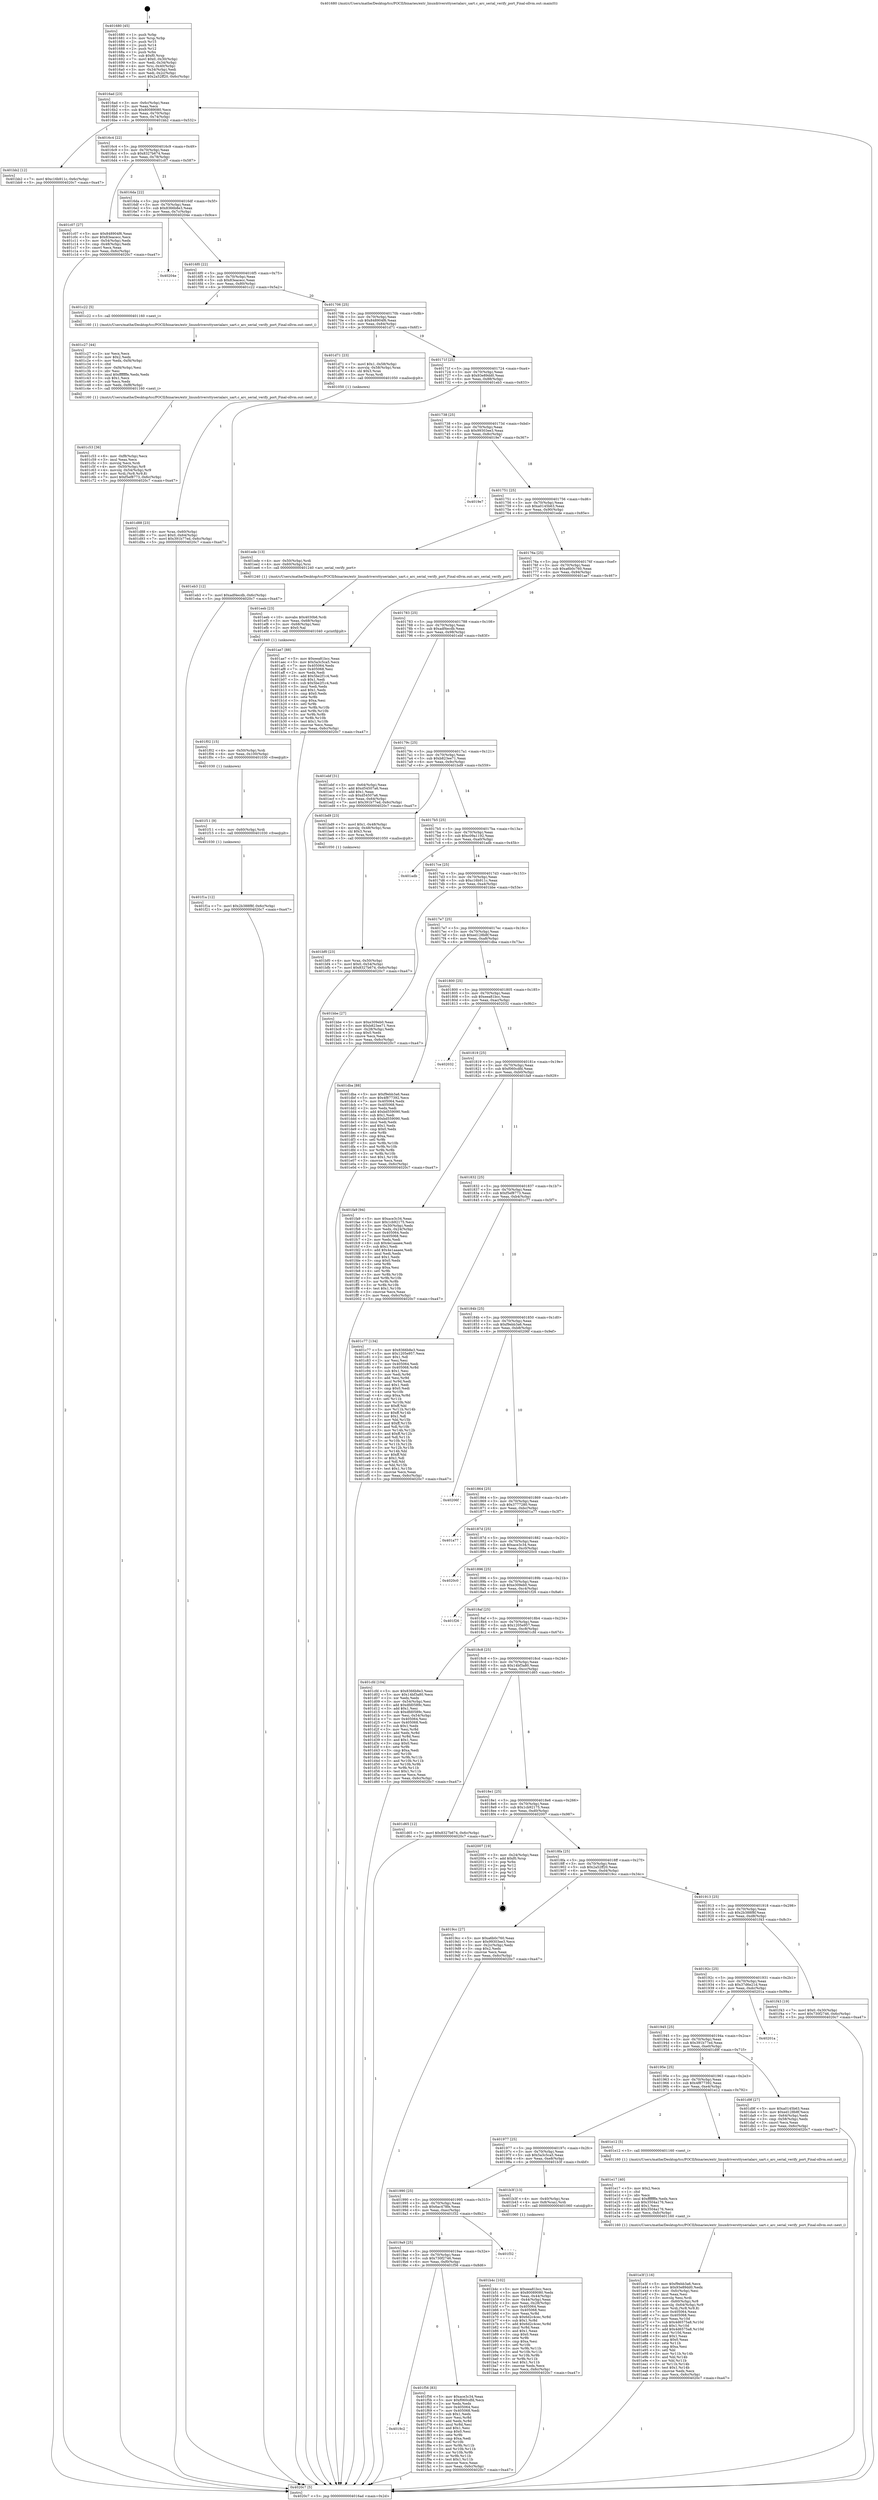 digraph "0x401680" {
  label = "0x401680 (/mnt/c/Users/mathe/Desktop/tcc/POCII/binaries/extr_linuxdriversttyserialarc_uart.c_arc_serial_verify_port_Final-ollvm.out::main(0))"
  labelloc = "t"
  node[shape=record]

  Entry [label="",width=0.3,height=0.3,shape=circle,fillcolor=black,style=filled]
  "0x4016ad" [label="{
     0x4016ad [23]\l
     | [instrs]\l
     &nbsp;&nbsp;0x4016ad \<+3\>: mov -0x6c(%rbp),%eax\l
     &nbsp;&nbsp;0x4016b0 \<+2\>: mov %eax,%ecx\l
     &nbsp;&nbsp;0x4016b2 \<+6\>: sub $0x80089080,%ecx\l
     &nbsp;&nbsp;0x4016b8 \<+3\>: mov %eax,-0x70(%rbp)\l
     &nbsp;&nbsp;0x4016bb \<+3\>: mov %ecx,-0x74(%rbp)\l
     &nbsp;&nbsp;0x4016be \<+6\>: je 0000000000401bb2 \<main+0x532\>\l
  }"]
  "0x401bb2" [label="{
     0x401bb2 [12]\l
     | [instrs]\l
     &nbsp;&nbsp;0x401bb2 \<+7\>: movl $0xc16b911c,-0x6c(%rbp)\l
     &nbsp;&nbsp;0x401bb9 \<+5\>: jmp 00000000004020c7 \<main+0xa47\>\l
  }"]
  "0x4016c4" [label="{
     0x4016c4 [22]\l
     | [instrs]\l
     &nbsp;&nbsp;0x4016c4 \<+5\>: jmp 00000000004016c9 \<main+0x49\>\l
     &nbsp;&nbsp;0x4016c9 \<+3\>: mov -0x70(%rbp),%eax\l
     &nbsp;&nbsp;0x4016cc \<+5\>: sub $0x8327b674,%eax\l
     &nbsp;&nbsp;0x4016d1 \<+3\>: mov %eax,-0x78(%rbp)\l
     &nbsp;&nbsp;0x4016d4 \<+6\>: je 0000000000401c07 \<main+0x587\>\l
  }"]
  Exit [label="",width=0.3,height=0.3,shape=circle,fillcolor=black,style=filled,peripheries=2]
  "0x401c07" [label="{
     0x401c07 [27]\l
     | [instrs]\l
     &nbsp;&nbsp;0x401c07 \<+5\>: mov $0x848904f6,%eax\l
     &nbsp;&nbsp;0x401c0c \<+5\>: mov $0x83eacecc,%ecx\l
     &nbsp;&nbsp;0x401c11 \<+3\>: mov -0x54(%rbp),%edx\l
     &nbsp;&nbsp;0x401c14 \<+3\>: cmp -0x48(%rbp),%edx\l
     &nbsp;&nbsp;0x401c17 \<+3\>: cmovl %ecx,%eax\l
     &nbsp;&nbsp;0x401c1a \<+3\>: mov %eax,-0x6c(%rbp)\l
     &nbsp;&nbsp;0x401c1d \<+5\>: jmp 00000000004020c7 \<main+0xa47\>\l
  }"]
  "0x4016da" [label="{
     0x4016da [22]\l
     | [instrs]\l
     &nbsp;&nbsp;0x4016da \<+5\>: jmp 00000000004016df \<main+0x5f\>\l
     &nbsp;&nbsp;0x4016df \<+3\>: mov -0x70(%rbp),%eax\l
     &nbsp;&nbsp;0x4016e2 \<+5\>: sub $0x8366b8e3,%eax\l
     &nbsp;&nbsp;0x4016e7 \<+3\>: mov %eax,-0x7c(%rbp)\l
     &nbsp;&nbsp;0x4016ea \<+6\>: je 000000000040204e \<main+0x9ce\>\l
  }"]
  "0x4019c2" [label="{
     0x4019c2\l
  }", style=dashed]
  "0x40204e" [label="{
     0x40204e\l
  }", style=dashed]
  "0x4016f0" [label="{
     0x4016f0 [22]\l
     | [instrs]\l
     &nbsp;&nbsp;0x4016f0 \<+5\>: jmp 00000000004016f5 \<main+0x75\>\l
     &nbsp;&nbsp;0x4016f5 \<+3\>: mov -0x70(%rbp),%eax\l
     &nbsp;&nbsp;0x4016f8 \<+5\>: sub $0x83eacecc,%eax\l
     &nbsp;&nbsp;0x4016fd \<+3\>: mov %eax,-0x80(%rbp)\l
     &nbsp;&nbsp;0x401700 \<+6\>: je 0000000000401c22 \<main+0x5a2\>\l
  }"]
  "0x401f56" [label="{
     0x401f56 [83]\l
     | [instrs]\l
     &nbsp;&nbsp;0x401f56 \<+5\>: mov $0xace3c34,%eax\l
     &nbsp;&nbsp;0x401f5b \<+5\>: mov $0xf060cdfd,%ecx\l
     &nbsp;&nbsp;0x401f60 \<+2\>: xor %edx,%edx\l
     &nbsp;&nbsp;0x401f62 \<+7\>: mov 0x405064,%esi\l
     &nbsp;&nbsp;0x401f69 \<+7\>: mov 0x405068,%edi\l
     &nbsp;&nbsp;0x401f70 \<+3\>: sub $0x1,%edx\l
     &nbsp;&nbsp;0x401f73 \<+3\>: mov %esi,%r8d\l
     &nbsp;&nbsp;0x401f76 \<+3\>: add %edx,%r8d\l
     &nbsp;&nbsp;0x401f79 \<+4\>: imul %r8d,%esi\l
     &nbsp;&nbsp;0x401f7d \<+3\>: and $0x1,%esi\l
     &nbsp;&nbsp;0x401f80 \<+3\>: cmp $0x0,%esi\l
     &nbsp;&nbsp;0x401f83 \<+4\>: sete %r9b\l
     &nbsp;&nbsp;0x401f87 \<+3\>: cmp $0xa,%edi\l
     &nbsp;&nbsp;0x401f8a \<+4\>: setl %r10b\l
     &nbsp;&nbsp;0x401f8e \<+3\>: mov %r9b,%r11b\l
     &nbsp;&nbsp;0x401f91 \<+3\>: and %r10b,%r11b\l
     &nbsp;&nbsp;0x401f94 \<+3\>: xor %r10b,%r9b\l
     &nbsp;&nbsp;0x401f97 \<+3\>: or %r9b,%r11b\l
     &nbsp;&nbsp;0x401f9a \<+4\>: test $0x1,%r11b\l
     &nbsp;&nbsp;0x401f9e \<+3\>: cmovne %ecx,%eax\l
     &nbsp;&nbsp;0x401fa1 \<+3\>: mov %eax,-0x6c(%rbp)\l
     &nbsp;&nbsp;0x401fa4 \<+5\>: jmp 00000000004020c7 \<main+0xa47\>\l
  }"]
  "0x401c22" [label="{
     0x401c22 [5]\l
     | [instrs]\l
     &nbsp;&nbsp;0x401c22 \<+5\>: call 0000000000401160 \<next_i\>\l
     | [calls]\l
     &nbsp;&nbsp;0x401160 \{1\} (/mnt/c/Users/mathe/Desktop/tcc/POCII/binaries/extr_linuxdriversttyserialarc_uart.c_arc_serial_verify_port_Final-ollvm.out::next_i)\l
  }"]
  "0x401706" [label="{
     0x401706 [25]\l
     | [instrs]\l
     &nbsp;&nbsp;0x401706 \<+5\>: jmp 000000000040170b \<main+0x8b\>\l
     &nbsp;&nbsp;0x40170b \<+3\>: mov -0x70(%rbp),%eax\l
     &nbsp;&nbsp;0x40170e \<+5\>: sub $0x848904f6,%eax\l
     &nbsp;&nbsp;0x401713 \<+6\>: mov %eax,-0x84(%rbp)\l
     &nbsp;&nbsp;0x401719 \<+6\>: je 0000000000401d71 \<main+0x6f1\>\l
  }"]
  "0x4019a9" [label="{
     0x4019a9 [25]\l
     | [instrs]\l
     &nbsp;&nbsp;0x4019a9 \<+5\>: jmp 00000000004019ae \<main+0x32e\>\l
     &nbsp;&nbsp;0x4019ae \<+3\>: mov -0x70(%rbp),%eax\l
     &nbsp;&nbsp;0x4019b1 \<+5\>: sub $0x730f2746,%eax\l
     &nbsp;&nbsp;0x4019b6 \<+6\>: mov %eax,-0xf0(%rbp)\l
     &nbsp;&nbsp;0x4019bc \<+6\>: je 0000000000401f56 \<main+0x8d6\>\l
  }"]
  "0x401d71" [label="{
     0x401d71 [23]\l
     | [instrs]\l
     &nbsp;&nbsp;0x401d71 \<+7\>: movl $0x1,-0x58(%rbp)\l
     &nbsp;&nbsp;0x401d78 \<+4\>: movslq -0x58(%rbp),%rax\l
     &nbsp;&nbsp;0x401d7c \<+4\>: shl $0x3,%rax\l
     &nbsp;&nbsp;0x401d80 \<+3\>: mov %rax,%rdi\l
     &nbsp;&nbsp;0x401d83 \<+5\>: call 0000000000401050 \<malloc@plt\>\l
     | [calls]\l
     &nbsp;&nbsp;0x401050 \{1\} (unknown)\l
  }"]
  "0x40171f" [label="{
     0x40171f [25]\l
     | [instrs]\l
     &nbsp;&nbsp;0x40171f \<+5\>: jmp 0000000000401724 \<main+0xa4\>\l
     &nbsp;&nbsp;0x401724 \<+3\>: mov -0x70(%rbp),%eax\l
     &nbsp;&nbsp;0x401727 \<+5\>: sub $0x93e89dd0,%eax\l
     &nbsp;&nbsp;0x40172c \<+6\>: mov %eax,-0x88(%rbp)\l
     &nbsp;&nbsp;0x401732 \<+6\>: je 0000000000401eb3 \<main+0x833\>\l
  }"]
  "0x401f32" [label="{
     0x401f32\l
  }", style=dashed]
  "0x401eb3" [label="{
     0x401eb3 [12]\l
     | [instrs]\l
     &nbsp;&nbsp;0x401eb3 \<+7\>: movl $0xadf4ecdb,-0x6c(%rbp)\l
     &nbsp;&nbsp;0x401eba \<+5\>: jmp 00000000004020c7 \<main+0xa47\>\l
  }"]
  "0x401738" [label="{
     0x401738 [25]\l
     | [instrs]\l
     &nbsp;&nbsp;0x401738 \<+5\>: jmp 000000000040173d \<main+0xbd\>\l
     &nbsp;&nbsp;0x40173d \<+3\>: mov -0x70(%rbp),%eax\l
     &nbsp;&nbsp;0x401740 \<+5\>: sub $0x99303ee3,%eax\l
     &nbsp;&nbsp;0x401745 \<+6\>: mov %eax,-0x8c(%rbp)\l
     &nbsp;&nbsp;0x40174b \<+6\>: je 00000000004019e7 \<main+0x367\>\l
  }"]
  "0x401f1a" [label="{
     0x401f1a [12]\l
     | [instrs]\l
     &nbsp;&nbsp;0x401f1a \<+7\>: movl $0x2b388f8f,-0x6c(%rbp)\l
     &nbsp;&nbsp;0x401f21 \<+5\>: jmp 00000000004020c7 \<main+0xa47\>\l
  }"]
  "0x4019e7" [label="{
     0x4019e7\l
  }", style=dashed]
  "0x401751" [label="{
     0x401751 [25]\l
     | [instrs]\l
     &nbsp;&nbsp;0x401751 \<+5\>: jmp 0000000000401756 \<main+0xd6\>\l
     &nbsp;&nbsp;0x401756 \<+3\>: mov -0x70(%rbp),%eax\l
     &nbsp;&nbsp;0x401759 \<+5\>: sub $0xa0145b63,%eax\l
     &nbsp;&nbsp;0x40175e \<+6\>: mov %eax,-0x90(%rbp)\l
     &nbsp;&nbsp;0x401764 \<+6\>: je 0000000000401ede \<main+0x85e\>\l
  }"]
  "0x401f11" [label="{
     0x401f11 [9]\l
     | [instrs]\l
     &nbsp;&nbsp;0x401f11 \<+4\>: mov -0x60(%rbp),%rdi\l
     &nbsp;&nbsp;0x401f15 \<+5\>: call 0000000000401030 \<free@plt\>\l
     | [calls]\l
     &nbsp;&nbsp;0x401030 \{1\} (unknown)\l
  }"]
  "0x401ede" [label="{
     0x401ede [13]\l
     | [instrs]\l
     &nbsp;&nbsp;0x401ede \<+4\>: mov -0x50(%rbp),%rdi\l
     &nbsp;&nbsp;0x401ee2 \<+4\>: mov -0x60(%rbp),%rsi\l
     &nbsp;&nbsp;0x401ee6 \<+5\>: call 0000000000401240 \<arc_serial_verify_port\>\l
     | [calls]\l
     &nbsp;&nbsp;0x401240 \{1\} (/mnt/c/Users/mathe/Desktop/tcc/POCII/binaries/extr_linuxdriversttyserialarc_uart.c_arc_serial_verify_port_Final-ollvm.out::arc_serial_verify_port)\l
  }"]
  "0x40176a" [label="{
     0x40176a [25]\l
     | [instrs]\l
     &nbsp;&nbsp;0x40176a \<+5\>: jmp 000000000040176f \<main+0xef\>\l
     &nbsp;&nbsp;0x40176f \<+3\>: mov -0x70(%rbp),%eax\l
     &nbsp;&nbsp;0x401772 \<+5\>: sub $0xa6b0c760,%eax\l
     &nbsp;&nbsp;0x401777 \<+6\>: mov %eax,-0x94(%rbp)\l
     &nbsp;&nbsp;0x40177d \<+6\>: je 0000000000401ae7 \<main+0x467\>\l
  }"]
  "0x401f02" [label="{
     0x401f02 [15]\l
     | [instrs]\l
     &nbsp;&nbsp;0x401f02 \<+4\>: mov -0x50(%rbp),%rdi\l
     &nbsp;&nbsp;0x401f06 \<+6\>: mov %eax,-0x100(%rbp)\l
     &nbsp;&nbsp;0x401f0c \<+5\>: call 0000000000401030 \<free@plt\>\l
     | [calls]\l
     &nbsp;&nbsp;0x401030 \{1\} (unknown)\l
  }"]
  "0x401ae7" [label="{
     0x401ae7 [88]\l
     | [instrs]\l
     &nbsp;&nbsp;0x401ae7 \<+5\>: mov $0xeea81bcc,%eax\l
     &nbsp;&nbsp;0x401aec \<+5\>: mov $0x5a3c5ca5,%ecx\l
     &nbsp;&nbsp;0x401af1 \<+7\>: mov 0x405064,%edx\l
     &nbsp;&nbsp;0x401af8 \<+7\>: mov 0x405068,%esi\l
     &nbsp;&nbsp;0x401aff \<+2\>: mov %edx,%edi\l
     &nbsp;&nbsp;0x401b01 \<+6\>: add $0x5be2f1c4,%edi\l
     &nbsp;&nbsp;0x401b07 \<+3\>: sub $0x1,%edi\l
     &nbsp;&nbsp;0x401b0a \<+6\>: sub $0x5be2f1c4,%edi\l
     &nbsp;&nbsp;0x401b10 \<+3\>: imul %edi,%edx\l
     &nbsp;&nbsp;0x401b13 \<+3\>: and $0x1,%edx\l
     &nbsp;&nbsp;0x401b16 \<+3\>: cmp $0x0,%edx\l
     &nbsp;&nbsp;0x401b19 \<+4\>: sete %r8b\l
     &nbsp;&nbsp;0x401b1d \<+3\>: cmp $0xa,%esi\l
     &nbsp;&nbsp;0x401b20 \<+4\>: setl %r9b\l
     &nbsp;&nbsp;0x401b24 \<+3\>: mov %r8b,%r10b\l
     &nbsp;&nbsp;0x401b27 \<+3\>: and %r9b,%r10b\l
     &nbsp;&nbsp;0x401b2a \<+3\>: xor %r9b,%r8b\l
     &nbsp;&nbsp;0x401b2d \<+3\>: or %r8b,%r10b\l
     &nbsp;&nbsp;0x401b30 \<+4\>: test $0x1,%r10b\l
     &nbsp;&nbsp;0x401b34 \<+3\>: cmovne %ecx,%eax\l
     &nbsp;&nbsp;0x401b37 \<+3\>: mov %eax,-0x6c(%rbp)\l
     &nbsp;&nbsp;0x401b3a \<+5\>: jmp 00000000004020c7 \<main+0xa47\>\l
  }"]
  "0x401783" [label="{
     0x401783 [25]\l
     | [instrs]\l
     &nbsp;&nbsp;0x401783 \<+5\>: jmp 0000000000401788 \<main+0x108\>\l
     &nbsp;&nbsp;0x401788 \<+3\>: mov -0x70(%rbp),%eax\l
     &nbsp;&nbsp;0x40178b \<+5\>: sub $0xadf4ecdb,%eax\l
     &nbsp;&nbsp;0x401790 \<+6\>: mov %eax,-0x98(%rbp)\l
     &nbsp;&nbsp;0x401796 \<+6\>: je 0000000000401ebf \<main+0x83f\>\l
  }"]
  "0x401eeb" [label="{
     0x401eeb [23]\l
     | [instrs]\l
     &nbsp;&nbsp;0x401eeb \<+10\>: movabs $0x4030b6,%rdi\l
     &nbsp;&nbsp;0x401ef5 \<+3\>: mov %eax,-0x68(%rbp)\l
     &nbsp;&nbsp;0x401ef8 \<+3\>: mov -0x68(%rbp),%esi\l
     &nbsp;&nbsp;0x401efb \<+2\>: mov $0x0,%al\l
     &nbsp;&nbsp;0x401efd \<+5\>: call 0000000000401040 \<printf@plt\>\l
     | [calls]\l
     &nbsp;&nbsp;0x401040 \{1\} (unknown)\l
  }"]
  "0x401ebf" [label="{
     0x401ebf [31]\l
     | [instrs]\l
     &nbsp;&nbsp;0x401ebf \<+3\>: mov -0x64(%rbp),%eax\l
     &nbsp;&nbsp;0x401ec2 \<+5\>: add $0xd54507a6,%eax\l
     &nbsp;&nbsp;0x401ec7 \<+3\>: add $0x1,%eax\l
     &nbsp;&nbsp;0x401eca \<+5\>: sub $0xd54507a6,%eax\l
     &nbsp;&nbsp;0x401ecf \<+3\>: mov %eax,-0x64(%rbp)\l
     &nbsp;&nbsp;0x401ed2 \<+7\>: movl $0x391b77ed,-0x6c(%rbp)\l
     &nbsp;&nbsp;0x401ed9 \<+5\>: jmp 00000000004020c7 \<main+0xa47\>\l
  }"]
  "0x40179c" [label="{
     0x40179c [25]\l
     | [instrs]\l
     &nbsp;&nbsp;0x40179c \<+5\>: jmp 00000000004017a1 \<main+0x121\>\l
     &nbsp;&nbsp;0x4017a1 \<+3\>: mov -0x70(%rbp),%eax\l
     &nbsp;&nbsp;0x4017a4 \<+5\>: sub $0xb823ee71,%eax\l
     &nbsp;&nbsp;0x4017a9 \<+6\>: mov %eax,-0x9c(%rbp)\l
     &nbsp;&nbsp;0x4017af \<+6\>: je 0000000000401bd9 \<main+0x559\>\l
  }"]
  "0x401e3f" [label="{
     0x401e3f [116]\l
     | [instrs]\l
     &nbsp;&nbsp;0x401e3f \<+5\>: mov $0xf9ebb3a6,%ecx\l
     &nbsp;&nbsp;0x401e44 \<+5\>: mov $0x93e89dd0,%edx\l
     &nbsp;&nbsp;0x401e49 \<+6\>: mov -0xfc(%rbp),%esi\l
     &nbsp;&nbsp;0x401e4f \<+3\>: imul %eax,%esi\l
     &nbsp;&nbsp;0x401e52 \<+3\>: movslq %esi,%rdi\l
     &nbsp;&nbsp;0x401e55 \<+4\>: mov -0x60(%rbp),%r8\l
     &nbsp;&nbsp;0x401e59 \<+4\>: movslq -0x64(%rbp),%r9\l
     &nbsp;&nbsp;0x401e5d \<+4\>: mov %rdi,(%r8,%r9,8)\l
     &nbsp;&nbsp;0x401e61 \<+7\>: mov 0x405064,%eax\l
     &nbsp;&nbsp;0x401e68 \<+7\>: mov 0x405068,%esi\l
     &nbsp;&nbsp;0x401e6f \<+3\>: mov %eax,%r10d\l
     &nbsp;&nbsp;0x401e72 \<+7\>: sub $0x4d6575a8,%r10d\l
     &nbsp;&nbsp;0x401e79 \<+4\>: sub $0x1,%r10d\l
     &nbsp;&nbsp;0x401e7d \<+7\>: add $0x4d6575a8,%r10d\l
     &nbsp;&nbsp;0x401e84 \<+4\>: imul %r10d,%eax\l
     &nbsp;&nbsp;0x401e88 \<+3\>: and $0x1,%eax\l
     &nbsp;&nbsp;0x401e8b \<+3\>: cmp $0x0,%eax\l
     &nbsp;&nbsp;0x401e8e \<+4\>: sete %r11b\l
     &nbsp;&nbsp;0x401e92 \<+3\>: cmp $0xa,%esi\l
     &nbsp;&nbsp;0x401e95 \<+3\>: setl %bl\l
     &nbsp;&nbsp;0x401e98 \<+3\>: mov %r11b,%r14b\l
     &nbsp;&nbsp;0x401e9b \<+3\>: and %bl,%r14b\l
     &nbsp;&nbsp;0x401e9e \<+3\>: xor %bl,%r11b\l
     &nbsp;&nbsp;0x401ea1 \<+3\>: or %r11b,%r14b\l
     &nbsp;&nbsp;0x401ea4 \<+4\>: test $0x1,%r14b\l
     &nbsp;&nbsp;0x401ea8 \<+3\>: cmovne %edx,%ecx\l
     &nbsp;&nbsp;0x401eab \<+3\>: mov %ecx,-0x6c(%rbp)\l
     &nbsp;&nbsp;0x401eae \<+5\>: jmp 00000000004020c7 \<main+0xa47\>\l
  }"]
  "0x401bd9" [label="{
     0x401bd9 [23]\l
     | [instrs]\l
     &nbsp;&nbsp;0x401bd9 \<+7\>: movl $0x1,-0x48(%rbp)\l
     &nbsp;&nbsp;0x401be0 \<+4\>: movslq -0x48(%rbp),%rax\l
     &nbsp;&nbsp;0x401be4 \<+4\>: shl $0x3,%rax\l
     &nbsp;&nbsp;0x401be8 \<+3\>: mov %rax,%rdi\l
     &nbsp;&nbsp;0x401beb \<+5\>: call 0000000000401050 \<malloc@plt\>\l
     | [calls]\l
     &nbsp;&nbsp;0x401050 \{1\} (unknown)\l
  }"]
  "0x4017b5" [label="{
     0x4017b5 [25]\l
     | [instrs]\l
     &nbsp;&nbsp;0x4017b5 \<+5\>: jmp 00000000004017ba \<main+0x13a\>\l
     &nbsp;&nbsp;0x4017ba \<+3\>: mov -0x70(%rbp),%eax\l
     &nbsp;&nbsp;0x4017bd \<+5\>: sub $0xc09a1192,%eax\l
     &nbsp;&nbsp;0x4017c2 \<+6\>: mov %eax,-0xa0(%rbp)\l
     &nbsp;&nbsp;0x4017c8 \<+6\>: je 0000000000401adb \<main+0x45b\>\l
  }"]
  "0x401e17" [label="{
     0x401e17 [40]\l
     | [instrs]\l
     &nbsp;&nbsp;0x401e17 \<+5\>: mov $0x2,%ecx\l
     &nbsp;&nbsp;0x401e1c \<+1\>: cltd\l
     &nbsp;&nbsp;0x401e1d \<+2\>: idiv %ecx\l
     &nbsp;&nbsp;0x401e1f \<+6\>: imul $0xfffffffe,%edx,%ecx\l
     &nbsp;&nbsp;0x401e25 \<+6\>: sub $0x3504a176,%ecx\l
     &nbsp;&nbsp;0x401e2b \<+3\>: add $0x1,%ecx\l
     &nbsp;&nbsp;0x401e2e \<+6\>: add $0x3504a176,%ecx\l
     &nbsp;&nbsp;0x401e34 \<+6\>: mov %ecx,-0xfc(%rbp)\l
     &nbsp;&nbsp;0x401e3a \<+5\>: call 0000000000401160 \<next_i\>\l
     | [calls]\l
     &nbsp;&nbsp;0x401160 \{1\} (/mnt/c/Users/mathe/Desktop/tcc/POCII/binaries/extr_linuxdriversttyserialarc_uart.c_arc_serial_verify_port_Final-ollvm.out::next_i)\l
  }"]
  "0x401adb" [label="{
     0x401adb\l
  }", style=dashed]
  "0x4017ce" [label="{
     0x4017ce [25]\l
     | [instrs]\l
     &nbsp;&nbsp;0x4017ce \<+5\>: jmp 00000000004017d3 \<main+0x153\>\l
     &nbsp;&nbsp;0x4017d3 \<+3\>: mov -0x70(%rbp),%eax\l
     &nbsp;&nbsp;0x4017d6 \<+5\>: sub $0xc16b911c,%eax\l
     &nbsp;&nbsp;0x4017db \<+6\>: mov %eax,-0xa4(%rbp)\l
     &nbsp;&nbsp;0x4017e1 \<+6\>: je 0000000000401bbe \<main+0x53e\>\l
  }"]
  "0x401d88" [label="{
     0x401d88 [23]\l
     | [instrs]\l
     &nbsp;&nbsp;0x401d88 \<+4\>: mov %rax,-0x60(%rbp)\l
     &nbsp;&nbsp;0x401d8c \<+7\>: movl $0x0,-0x64(%rbp)\l
     &nbsp;&nbsp;0x401d93 \<+7\>: movl $0x391b77ed,-0x6c(%rbp)\l
     &nbsp;&nbsp;0x401d9a \<+5\>: jmp 00000000004020c7 \<main+0xa47\>\l
  }"]
  "0x401bbe" [label="{
     0x401bbe [27]\l
     | [instrs]\l
     &nbsp;&nbsp;0x401bbe \<+5\>: mov $0xe309eb0,%eax\l
     &nbsp;&nbsp;0x401bc3 \<+5\>: mov $0xb823ee71,%ecx\l
     &nbsp;&nbsp;0x401bc8 \<+3\>: mov -0x28(%rbp),%edx\l
     &nbsp;&nbsp;0x401bcb \<+3\>: cmp $0x0,%edx\l
     &nbsp;&nbsp;0x401bce \<+3\>: cmove %ecx,%eax\l
     &nbsp;&nbsp;0x401bd1 \<+3\>: mov %eax,-0x6c(%rbp)\l
     &nbsp;&nbsp;0x401bd4 \<+5\>: jmp 00000000004020c7 \<main+0xa47\>\l
  }"]
  "0x4017e7" [label="{
     0x4017e7 [25]\l
     | [instrs]\l
     &nbsp;&nbsp;0x4017e7 \<+5\>: jmp 00000000004017ec \<main+0x16c\>\l
     &nbsp;&nbsp;0x4017ec \<+3\>: mov -0x70(%rbp),%eax\l
     &nbsp;&nbsp;0x4017ef \<+5\>: sub $0xed128b8f,%eax\l
     &nbsp;&nbsp;0x4017f4 \<+6\>: mov %eax,-0xa8(%rbp)\l
     &nbsp;&nbsp;0x4017fa \<+6\>: je 0000000000401dba \<main+0x73a\>\l
  }"]
  "0x401c53" [label="{
     0x401c53 [36]\l
     | [instrs]\l
     &nbsp;&nbsp;0x401c53 \<+6\>: mov -0xf8(%rbp),%ecx\l
     &nbsp;&nbsp;0x401c59 \<+3\>: imul %eax,%ecx\l
     &nbsp;&nbsp;0x401c5c \<+3\>: movslq %ecx,%rdi\l
     &nbsp;&nbsp;0x401c5f \<+4\>: mov -0x50(%rbp),%r8\l
     &nbsp;&nbsp;0x401c63 \<+4\>: movslq -0x54(%rbp),%r9\l
     &nbsp;&nbsp;0x401c67 \<+4\>: mov %rdi,(%r8,%r9,8)\l
     &nbsp;&nbsp;0x401c6b \<+7\>: movl $0xf5ef8773,-0x6c(%rbp)\l
     &nbsp;&nbsp;0x401c72 \<+5\>: jmp 00000000004020c7 \<main+0xa47\>\l
  }"]
  "0x401dba" [label="{
     0x401dba [88]\l
     | [instrs]\l
     &nbsp;&nbsp;0x401dba \<+5\>: mov $0xf9ebb3a6,%eax\l
     &nbsp;&nbsp;0x401dbf \<+5\>: mov $0x4f877392,%ecx\l
     &nbsp;&nbsp;0x401dc4 \<+7\>: mov 0x405064,%edx\l
     &nbsp;&nbsp;0x401dcb \<+7\>: mov 0x405068,%esi\l
     &nbsp;&nbsp;0x401dd2 \<+2\>: mov %edx,%edi\l
     &nbsp;&nbsp;0x401dd4 \<+6\>: add $0xbd559090,%edi\l
     &nbsp;&nbsp;0x401dda \<+3\>: sub $0x1,%edi\l
     &nbsp;&nbsp;0x401ddd \<+6\>: sub $0xbd559090,%edi\l
     &nbsp;&nbsp;0x401de3 \<+3\>: imul %edi,%edx\l
     &nbsp;&nbsp;0x401de6 \<+3\>: and $0x1,%edx\l
     &nbsp;&nbsp;0x401de9 \<+3\>: cmp $0x0,%edx\l
     &nbsp;&nbsp;0x401dec \<+4\>: sete %r8b\l
     &nbsp;&nbsp;0x401df0 \<+3\>: cmp $0xa,%esi\l
     &nbsp;&nbsp;0x401df3 \<+4\>: setl %r9b\l
     &nbsp;&nbsp;0x401df7 \<+3\>: mov %r8b,%r10b\l
     &nbsp;&nbsp;0x401dfa \<+3\>: and %r9b,%r10b\l
     &nbsp;&nbsp;0x401dfd \<+3\>: xor %r9b,%r8b\l
     &nbsp;&nbsp;0x401e00 \<+3\>: or %r8b,%r10b\l
     &nbsp;&nbsp;0x401e03 \<+4\>: test $0x1,%r10b\l
     &nbsp;&nbsp;0x401e07 \<+3\>: cmovne %ecx,%eax\l
     &nbsp;&nbsp;0x401e0a \<+3\>: mov %eax,-0x6c(%rbp)\l
     &nbsp;&nbsp;0x401e0d \<+5\>: jmp 00000000004020c7 \<main+0xa47\>\l
  }"]
  "0x401800" [label="{
     0x401800 [25]\l
     | [instrs]\l
     &nbsp;&nbsp;0x401800 \<+5\>: jmp 0000000000401805 \<main+0x185\>\l
     &nbsp;&nbsp;0x401805 \<+3\>: mov -0x70(%rbp),%eax\l
     &nbsp;&nbsp;0x401808 \<+5\>: sub $0xeea81bcc,%eax\l
     &nbsp;&nbsp;0x40180d \<+6\>: mov %eax,-0xac(%rbp)\l
     &nbsp;&nbsp;0x401813 \<+6\>: je 0000000000402032 \<main+0x9b2\>\l
  }"]
  "0x401c27" [label="{
     0x401c27 [44]\l
     | [instrs]\l
     &nbsp;&nbsp;0x401c27 \<+2\>: xor %ecx,%ecx\l
     &nbsp;&nbsp;0x401c29 \<+5\>: mov $0x2,%edx\l
     &nbsp;&nbsp;0x401c2e \<+6\>: mov %edx,-0xf4(%rbp)\l
     &nbsp;&nbsp;0x401c34 \<+1\>: cltd\l
     &nbsp;&nbsp;0x401c35 \<+6\>: mov -0xf4(%rbp),%esi\l
     &nbsp;&nbsp;0x401c3b \<+2\>: idiv %esi\l
     &nbsp;&nbsp;0x401c3d \<+6\>: imul $0xfffffffe,%edx,%edx\l
     &nbsp;&nbsp;0x401c43 \<+3\>: sub $0x1,%ecx\l
     &nbsp;&nbsp;0x401c46 \<+2\>: sub %ecx,%edx\l
     &nbsp;&nbsp;0x401c48 \<+6\>: mov %edx,-0xf8(%rbp)\l
     &nbsp;&nbsp;0x401c4e \<+5\>: call 0000000000401160 \<next_i\>\l
     | [calls]\l
     &nbsp;&nbsp;0x401160 \{1\} (/mnt/c/Users/mathe/Desktop/tcc/POCII/binaries/extr_linuxdriversttyserialarc_uart.c_arc_serial_verify_port_Final-ollvm.out::next_i)\l
  }"]
  "0x402032" [label="{
     0x402032\l
  }", style=dashed]
  "0x401819" [label="{
     0x401819 [25]\l
     | [instrs]\l
     &nbsp;&nbsp;0x401819 \<+5\>: jmp 000000000040181e \<main+0x19e\>\l
     &nbsp;&nbsp;0x40181e \<+3\>: mov -0x70(%rbp),%eax\l
     &nbsp;&nbsp;0x401821 \<+5\>: sub $0xf060cdfd,%eax\l
     &nbsp;&nbsp;0x401826 \<+6\>: mov %eax,-0xb0(%rbp)\l
     &nbsp;&nbsp;0x40182c \<+6\>: je 0000000000401fa9 \<main+0x929\>\l
  }"]
  "0x401bf0" [label="{
     0x401bf0 [23]\l
     | [instrs]\l
     &nbsp;&nbsp;0x401bf0 \<+4\>: mov %rax,-0x50(%rbp)\l
     &nbsp;&nbsp;0x401bf4 \<+7\>: movl $0x0,-0x54(%rbp)\l
     &nbsp;&nbsp;0x401bfb \<+7\>: movl $0x8327b674,-0x6c(%rbp)\l
     &nbsp;&nbsp;0x401c02 \<+5\>: jmp 00000000004020c7 \<main+0xa47\>\l
  }"]
  "0x401fa9" [label="{
     0x401fa9 [94]\l
     | [instrs]\l
     &nbsp;&nbsp;0x401fa9 \<+5\>: mov $0xace3c34,%eax\l
     &nbsp;&nbsp;0x401fae \<+5\>: mov $0x1cb92175,%ecx\l
     &nbsp;&nbsp;0x401fb3 \<+3\>: mov -0x30(%rbp),%edx\l
     &nbsp;&nbsp;0x401fb6 \<+3\>: mov %edx,-0x24(%rbp)\l
     &nbsp;&nbsp;0x401fb9 \<+7\>: mov 0x405064,%edx\l
     &nbsp;&nbsp;0x401fc0 \<+7\>: mov 0x405068,%esi\l
     &nbsp;&nbsp;0x401fc7 \<+2\>: mov %edx,%edi\l
     &nbsp;&nbsp;0x401fc9 \<+6\>: sub $0x4e1aaaee,%edi\l
     &nbsp;&nbsp;0x401fcf \<+3\>: sub $0x1,%edi\l
     &nbsp;&nbsp;0x401fd2 \<+6\>: add $0x4e1aaaee,%edi\l
     &nbsp;&nbsp;0x401fd8 \<+3\>: imul %edi,%edx\l
     &nbsp;&nbsp;0x401fdb \<+3\>: and $0x1,%edx\l
     &nbsp;&nbsp;0x401fde \<+3\>: cmp $0x0,%edx\l
     &nbsp;&nbsp;0x401fe1 \<+4\>: sete %r8b\l
     &nbsp;&nbsp;0x401fe5 \<+3\>: cmp $0xa,%esi\l
     &nbsp;&nbsp;0x401fe8 \<+4\>: setl %r9b\l
     &nbsp;&nbsp;0x401fec \<+3\>: mov %r8b,%r10b\l
     &nbsp;&nbsp;0x401fef \<+3\>: and %r9b,%r10b\l
     &nbsp;&nbsp;0x401ff2 \<+3\>: xor %r9b,%r8b\l
     &nbsp;&nbsp;0x401ff5 \<+3\>: or %r8b,%r10b\l
     &nbsp;&nbsp;0x401ff8 \<+4\>: test $0x1,%r10b\l
     &nbsp;&nbsp;0x401ffc \<+3\>: cmovne %ecx,%eax\l
     &nbsp;&nbsp;0x401fff \<+3\>: mov %eax,-0x6c(%rbp)\l
     &nbsp;&nbsp;0x402002 \<+5\>: jmp 00000000004020c7 \<main+0xa47\>\l
  }"]
  "0x401832" [label="{
     0x401832 [25]\l
     | [instrs]\l
     &nbsp;&nbsp;0x401832 \<+5\>: jmp 0000000000401837 \<main+0x1b7\>\l
     &nbsp;&nbsp;0x401837 \<+3\>: mov -0x70(%rbp),%eax\l
     &nbsp;&nbsp;0x40183a \<+5\>: sub $0xf5ef8773,%eax\l
     &nbsp;&nbsp;0x40183f \<+6\>: mov %eax,-0xb4(%rbp)\l
     &nbsp;&nbsp;0x401845 \<+6\>: je 0000000000401c77 \<main+0x5f7\>\l
  }"]
  "0x401b4c" [label="{
     0x401b4c [102]\l
     | [instrs]\l
     &nbsp;&nbsp;0x401b4c \<+5\>: mov $0xeea81bcc,%ecx\l
     &nbsp;&nbsp;0x401b51 \<+5\>: mov $0x80089080,%edx\l
     &nbsp;&nbsp;0x401b56 \<+3\>: mov %eax,-0x44(%rbp)\l
     &nbsp;&nbsp;0x401b59 \<+3\>: mov -0x44(%rbp),%eax\l
     &nbsp;&nbsp;0x401b5c \<+3\>: mov %eax,-0x28(%rbp)\l
     &nbsp;&nbsp;0x401b5f \<+7\>: mov 0x405064,%eax\l
     &nbsp;&nbsp;0x401b66 \<+7\>: mov 0x405068,%esi\l
     &nbsp;&nbsp;0x401b6d \<+3\>: mov %eax,%r8d\l
     &nbsp;&nbsp;0x401b70 \<+7\>: sub $0x6d2c4cec,%r8d\l
     &nbsp;&nbsp;0x401b77 \<+4\>: sub $0x1,%r8d\l
     &nbsp;&nbsp;0x401b7b \<+7\>: add $0x6d2c4cec,%r8d\l
     &nbsp;&nbsp;0x401b82 \<+4\>: imul %r8d,%eax\l
     &nbsp;&nbsp;0x401b86 \<+3\>: and $0x1,%eax\l
     &nbsp;&nbsp;0x401b89 \<+3\>: cmp $0x0,%eax\l
     &nbsp;&nbsp;0x401b8c \<+4\>: sete %r9b\l
     &nbsp;&nbsp;0x401b90 \<+3\>: cmp $0xa,%esi\l
     &nbsp;&nbsp;0x401b93 \<+4\>: setl %r10b\l
     &nbsp;&nbsp;0x401b97 \<+3\>: mov %r9b,%r11b\l
     &nbsp;&nbsp;0x401b9a \<+3\>: and %r10b,%r11b\l
     &nbsp;&nbsp;0x401b9d \<+3\>: xor %r10b,%r9b\l
     &nbsp;&nbsp;0x401ba0 \<+3\>: or %r9b,%r11b\l
     &nbsp;&nbsp;0x401ba3 \<+4\>: test $0x1,%r11b\l
     &nbsp;&nbsp;0x401ba7 \<+3\>: cmovne %edx,%ecx\l
     &nbsp;&nbsp;0x401baa \<+3\>: mov %ecx,-0x6c(%rbp)\l
     &nbsp;&nbsp;0x401bad \<+5\>: jmp 00000000004020c7 \<main+0xa47\>\l
  }"]
  "0x401c77" [label="{
     0x401c77 [134]\l
     | [instrs]\l
     &nbsp;&nbsp;0x401c77 \<+5\>: mov $0x8366b8e3,%eax\l
     &nbsp;&nbsp;0x401c7c \<+5\>: mov $0x1205e957,%ecx\l
     &nbsp;&nbsp;0x401c81 \<+2\>: mov $0x1,%dl\l
     &nbsp;&nbsp;0x401c83 \<+2\>: xor %esi,%esi\l
     &nbsp;&nbsp;0x401c85 \<+7\>: mov 0x405064,%edi\l
     &nbsp;&nbsp;0x401c8c \<+8\>: mov 0x405068,%r8d\l
     &nbsp;&nbsp;0x401c94 \<+3\>: sub $0x1,%esi\l
     &nbsp;&nbsp;0x401c97 \<+3\>: mov %edi,%r9d\l
     &nbsp;&nbsp;0x401c9a \<+3\>: add %esi,%r9d\l
     &nbsp;&nbsp;0x401c9d \<+4\>: imul %r9d,%edi\l
     &nbsp;&nbsp;0x401ca1 \<+3\>: and $0x1,%edi\l
     &nbsp;&nbsp;0x401ca4 \<+3\>: cmp $0x0,%edi\l
     &nbsp;&nbsp;0x401ca7 \<+4\>: sete %r10b\l
     &nbsp;&nbsp;0x401cab \<+4\>: cmp $0xa,%r8d\l
     &nbsp;&nbsp;0x401caf \<+4\>: setl %r11b\l
     &nbsp;&nbsp;0x401cb3 \<+3\>: mov %r10b,%bl\l
     &nbsp;&nbsp;0x401cb6 \<+3\>: xor $0xff,%bl\l
     &nbsp;&nbsp;0x401cb9 \<+3\>: mov %r11b,%r14b\l
     &nbsp;&nbsp;0x401cbc \<+4\>: xor $0xff,%r14b\l
     &nbsp;&nbsp;0x401cc0 \<+3\>: xor $0x1,%dl\l
     &nbsp;&nbsp;0x401cc3 \<+3\>: mov %bl,%r15b\l
     &nbsp;&nbsp;0x401cc6 \<+4\>: and $0xff,%r15b\l
     &nbsp;&nbsp;0x401cca \<+3\>: and %dl,%r10b\l
     &nbsp;&nbsp;0x401ccd \<+3\>: mov %r14b,%r12b\l
     &nbsp;&nbsp;0x401cd0 \<+4\>: and $0xff,%r12b\l
     &nbsp;&nbsp;0x401cd4 \<+3\>: and %dl,%r11b\l
     &nbsp;&nbsp;0x401cd7 \<+3\>: or %r10b,%r15b\l
     &nbsp;&nbsp;0x401cda \<+3\>: or %r11b,%r12b\l
     &nbsp;&nbsp;0x401cdd \<+3\>: xor %r12b,%r15b\l
     &nbsp;&nbsp;0x401ce0 \<+3\>: or %r14b,%bl\l
     &nbsp;&nbsp;0x401ce3 \<+3\>: xor $0xff,%bl\l
     &nbsp;&nbsp;0x401ce6 \<+3\>: or $0x1,%dl\l
     &nbsp;&nbsp;0x401ce9 \<+2\>: and %dl,%bl\l
     &nbsp;&nbsp;0x401ceb \<+3\>: or %bl,%r15b\l
     &nbsp;&nbsp;0x401cee \<+4\>: test $0x1,%r15b\l
     &nbsp;&nbsp;0x401cf2 \<+3\>: cmovne %ecx,%eax\l
     &nbsp;&nbsp;0x401cf5 \<+3\>: mov %eax,-0x6c(%rbp)\l
     &nbsp;&nbsp;0x401cf8 \<+5\>: jmp 00000000004020c7 \<main+0xa47\>\l
  }"]
  "0x40184b" [label="{
     0x40184b [25]\l
     | [instrs]\l
     &nbsp;&nbsp;0x40184b \<+5\>: jmp 0000000000401850 \<main+0x1d0\>\l
     &nbsp;&nbsp;0x401850 \<+3\>: mov -0x70(%rbp),%eax\l
     &nbsp;&nbsp;0x401853 \<+5\>: sub $0xf9ebb3a6,%eax\l
     &nbsp;&nbsp;0x401858 \<+6\>: mov %eax,-0xb8(%rbp)\l
     &nbsp;&nbsp;0x40185e \<+6\>: je 000000000040206f \<main+0x9ef\>\l
  }"]
  "0x401990" [label="{
     0x401990 [25]\l
     | [instrs]\l
     &nbsp;&nbsp;0x401990 \<+5\>: jmp 0000000000401995 \<main+0x315\>\l
     &nbsp;&nbsp;0x401995 \<+3\>: mov -0x70(%rbp),%eax\l
     &nbsp;&nbsp;0x401998 \<+5\>: sub $0x6ac478fe,%eax\l
     &nbsp;&nbsp;0x40199d \<+6\>: mov %eax,-0xec(%rbp)\l
     &nbsp;&nbsp;0x4019a3 \<+6\>: je 0000000000401f32 \<main+0x8b2\>\l
  }"]
  "0x40206f" [label="{
     0x40206f\l
  }", style=dashed]
  "0x401864" [label="{
     0x401864 [25]\l
     | [instrs]\l
     &nbsp;&nbsp;0x401864 \<+5\>: jmp 0000000000401869 \<main+0x1e9\>\l
     &nbsp;&nbsp;0x401869 \<+3\>: mov -0x70(%rbp),%eax\l
     &nbsp;&nbsp;0x40186c \<+5\>: sub $0x3777280,%eax\l
     &nbsp;&nbsp;0x401871 \<+6\>: mov %eax,-0xbc(%rbp)\l
     &nbsp;&nbsp;0x401877 \<+6\>: je 0000000000401a77 \<main+0x3f7\>\l
  }"]
  "0x401b3f" [label="{
     0x401b3f [13]\l
     | [instrs]\l
     &nbsp;&nbsp;0x401b3f \<+4\>: mov -0x40(%rbp),%rax\l
     &nbsp;&nbsp;0x401b43 \<+4\>: mov 0x8(%rax),%rdi\l
     &nbsp;&nbsp;0x401b47 \<+5\>: call 0000000000401060 \<atoi@plt\>\l
     | [calls]\l
     &nbsp;&nbsp;0x401060 \{1\} (unknown)\l
  }"]
  "0x401a77" [label="{
     0x401a77\l
  }", style=dashed]
  "0x40187d" [label="{
     0x40187d [25]\l
     | [instrs]\l
     &nbsp;&nbsp;0x40187d \<+5\>: jmp 0000000000401882 \<main+0x202\>\l
     &nbsp;&nbsp;0x401882 \<+3\>: mov -0x70(%rbp),%eax\l
     &nbsp;&nbsp;0x401885 \<+5\>: sub $0xace3c34,%eax\l
     &nbsp;&nbsp;0x40188a \<+6\>: mov %eax,-0xc0(%rbp)\l
     &nbsp;&nbsp;0x401890 \<+6\>: je 00000000004020c0 \<main+0xa40\>\l
  }"]
  "0x401977" [label="{
     0x401977 [25]\l
     | [instrs]\l
     &nbsp;&nbsp;0x401977 \<+5\>: jmp 000000000040197c \<main+0x2fc\>\l
     &nbsp;&nbsp;0x40197c \<+3\>: mov -0x70(%rbp),%eax\l
     &nbsp;&nbsp;0x40197f \<+5\>: sub $0x5a3c5ca5,%eax\l
     &nbsp;&nbsp;0x401984 \<+6\>: mov %eax,-0xe8(%rbp)\l
     &nbsp;&nbsp;0x40198a \<+6\>: je 0000000000401b3f \<main+0x4bf\>\l
  }"]
  "0x4020c0" [label="{
     0x4020c0\l
  }", style=dashed]
  "0x401896" [label="{
     0x401896 [25]\l
     | [instrs]\l
     &nbsp;&nbsp;0x401896 \<+5\>: jmp 000000000040189b \<main+0x21b\>\l
     &nbsp;&nbsp;0x40189b \<+3\>: mov -0x70(%rbp),%eax\l
     &nbsp;&nbsp;0x40189e \<+5\>: sub $0xe309eb0,%eax\l
     &nbsp;&nbsp;0x4018a3 \<+6\>: mov %eax,-0xc4(%rbp)\l
     &nbsp;&nbsp;0x4018a9 \<+6\>: je 0000000000401f26 \<main+0x8a6\>\l
  }"]
  "0x401e12" [label="{
     0x401e12 [5]\l
     | [instrs]\l
     &nbsp;&nbsp;0x401e12 \<+5\>: call 0000000000401160 \<next_i\>\l
     | [calls]\l
     &nbsp;&nbsp;0x401160 \{1\} (/mnt/c/Users/mathe/Desktop/tcc/POCII/binaries/extr_linuxdriversttyserialarc_uart.c_arc_serial_verify_port_Final-ollvm.out::next_i)\l
  }"]
  "0x401f26" [label="{
     0x401f26\l
  }", style=dashed]
  "0x4018af" [label="{
     0x4018af [25]\l
     | [instrs]\l
     &nbsp;&nbsp;0x4018af \<+5\>: jmp 00000000004018b4 \<main+0x234\>\l
     &nbsp;&nbsp;0x4018b4 \<+3\>: mov -0x70(%rbp),%eax\l
     &nbsp;&nbsp;0x4018b7 \<+5\>: sub $0x1205e957,%eax\l
     &nbsp;&nbsp;0x4018bc \<+6\>: mov %eax,-0xc8(%rbp)\l
     &nbsp;&nbsp;0x4018c2 \<+6\>: je 0000000000401cfd \<main+0x67d\>\l
  }"]
  "0x40195e" [label="{
     0x40195e [25]\l
     | [instrs]\l
     &nbsp;&nbsp;0x40195e \<+5\>: jmp 0000000000401963 \<main+0x2e3\>\l
     &nbsp;&nbsp;0x401963 \<+3\>: mov -0x70(%rbp),%eax\l
     &nbsp;&nbsp;0x401966 \<+5\>: sub $0x4f877392,%eax\l
     &nbsp;&nbsp;0x40196b \<+6\>: mov %eax,-0xe4(%rbp)\l
     &nbsp;&nbsp;0x401971 \<+6\>: je 0000000000401e12 \<main+0x792\>\l
  }"]
  "0x401cfd" [label="{
     0x401cfd [104]\l
     | [instrs]\l
     &nbsp;&nbsp;0x401cfd \<+5\>: mov $0x8366b8e3,%eax\l
     &nbsp;&nbsp;0x401d02 \<+5\>: mov $0x14bf3a80,%ecx\l
     &nbsp;&nbsp;0x401d07 \<+2\>: xor %edx,%edx\l
     &nbsp;&nbsp;0x401d09 \<+3\>: mov -0x54(%rbp),%esi\l
     &nbsp;&nbsp;0x401d0c \<+6\>: add $0xdfd0589c,%esi\l
     &nbsp;&nbsp;0x401d12 \<+3\>: add $0x1,%esi\l
     &nbsp;&nbsp;0x401d15 \<+6\>: sub $0xdfd0589c,%esi\l
     &nbsp;&nbsp;0x401d1b \<+3\>: mov %esi,-0x54(%rbp)\l
     &nbsp;&nbsp;0x401d1e \<+7\>: mov 0x405064,%esi\l
     &nbsp;&nbsp;0x401d25 \<+7\>: mov 0x405068,%edi\l
     &nbsp;&nbsp;0x401d2c \<+3\>: sub $0x1,%edx\l
     &nbsp;&nbsp;0x401d2f \<+3\>: mov %esi,%r8d\l
     &nbsp;&nbsp;0x401d32 \<+3\>: add %edx,%r8d\l
     &nbsp;&nbsp;0x401d35 \<+4\>: imul %r8d,%esi\l
     &nbsp;&nbsp;0x401d39 \<+3\>: and $0x1,%esi\l
     &nbsp;&nbsp;0x401d3c \<+3\>: cmp $0x0,%esi\l
     &nbsp;&nbsp;0x401d3f \<+4\>: sete %r9b\l
     &nbsp;&nbsp;0x401d43 \<+3\>: cmp $0xa,%edi\l
     &nbsp;&nbsp;0x401d46 \<+4\>: setl %r10b\l
     &nbsp;&nbsp;0x401d4a \<+3\>: mov %r9b,%r11b\l
     &nbsp;&nbsp;0x401d4d \<+3\>: and %r10b,%r11b\l
     &nbsp;&nbsp;0x401d50 \<+3\>: xor %r10b,%r9b\l
     &nbsp;&nbsp;0x401d53 \<+3\>: or %r9b,%r11b\l
     &nbsp;&nbsp;0x401d56 \<+4\>: test $0x1,%r11b\l
     &nbsp;&nbsp;0x401d5a \<+3\>: cmovne %ecx,%eax\l
     &nbsp;&nbsp;0x401d5d \<+3\>: mov %eax,-0x6c(%rbp)\l
     &nbsp;&nbsp;0x401d60 \<+5\>: jmp 00000000004020c7 \<main+0xa47\>\l
  }"]
  "0x4018c8" [label="{
     0x4018c8 [25]\l
     | [instrs]\l
     &nbsp;&nbsp;0x4018c8 \<+5\>: jmp 00000000004018cd \<main+0x24d\>\l
     &nbsp;&nbsp;0x4018cd \<+3\>: mov -0x70(%rbp),%eax\l
     &nbsp;&nbsp;0x4018d0 \<+5\>: sub $0x14bf3a80,%eax\l
     &nbsp;&nbsp;0x4018d5 \<+6\>: mov %eax,-0xcc(%rbp)\l
     &nbsp;&nbsp;0x4018db \<+6\>: je 0000000000401d65 \<main+0x6e5\>\l
  }"]
  "0x401d9f" [label="{
     0x401d9f [27]\l
     | [instrs]\l
     &nbsp;&nbsp;0x401d9f \<+5\>: mov $0xa0145b63,%eax\l
     &nbsp;&nbsp;0x401da4 \<+5\>: mov $0xed128b8f,%ecx\l
     &nbsp;&nbsp;0x401da9 \<+3\>: mov -0x64(%rbp),%edx\l
     &nbsp;&nbsp;0x401dac \<+3\>: cmp -0x58(%rbp),%edx\l
     &nbsp;&nbsp;0x401daf \<+3\>: cmovl %ecx,%eax\l
     &nbsp;&nbsp;0x401db2 \<+3\>: mov %eax,-0x6c(%rbp)\l
     &nbsp;&nbsp;0x401db5 \<+5\>: jmp 00000000004020c7 \<main+0xa47\>\l
  }"]
  "0x401d65" [label="{
     0x401d65 [12]\l
     | [instrs]\l
     &nbsp;&nbsp;0x401d65 \<+7\>: movl $0x8327b674,-0x6c(%rbp)\l
     &nbsp;&nbsp;0x401d6c \<+5\>: jmp 00000000004020c7 \<main+0xa47\>\l
  }"]
  "0x4018e1" [label="{
     0x4018e1 [25]\l
     | [instrs]\l
     &nbsp;&nbsp;0x4018e1 \<+5\>: jmp 00000000004018e6 \<main+0x266\>\l
     &nbsp;&nbsp;0x4018e6 \<+3\>: mov -0x70(%rbp),%eax\l
     &nbsp;&nbsp;0x4018e9 \<+5\>: sub $0x1cb92175,%eax\l
     &nbsp;&nbsp;0x4018ee \<+6\>: mov %eax,-0xd0(%rbp)\l
     &nbsp;&nbsp;0x4018f4 \<+6\>: je 0000000000402007 \<main+0x987\>\l
  }"]
  "0x401945" [label="{
     0x401945 [25]\l
     | [instrs]\l
     &nbsp;&nbsp;0x401945 \<+5\>: jmp 000000000040194a \<main+0x2ca\>\l
     &nbsp;&nbsp;0x40194a \<+3\>: mov -0x70(%rbp),%eax\l
     &nbsp;&nbsp;0x40194d \<+5\>: sub $0x391b77ed,%eax\l
     &nbsp;&nbsp;0x401952 \<+6\>: mov %eax,-0xe0(%rbp)\l
     &nbsp;&nbsp;0x401958 \<+6\>: je 0000000000401d9f \<main+0x71f\>\l
  }"]
  "0x402007" [label="{
     0x402007 [19]\l
     | [instrs]\l
     &nbsp;&nbsp;0x402007 \<+3\>: mov -0x24(%rbp),%eax\l
     &nbsp;&nbsp;0x40200a \<+7\>: add $0xf0,%rsp\l
     &nbsp;&nbsp;0x402011 \<+1\>: pop %rbx\l
     &nbsp;&nbsp;0x402012 \<+2\>: pop %r12\l
     &nbsp;&nbsp;0x402014 \<+2\>: pop %r14\l
     &nbsp;&nbsp;0x402016 \<+2\>: pop %r15\l
     &nbsp;&nbsp;0x402018 \<+1\>: pop %rbp\l
     &nbsp;&nbsp;0x402019 \<+1\>: ret\l
  }"]
  "0x4018fa" [label="{
     0x4018fa [25]\l
     | [instrs]\l
     &nbsp;&nbsp;0x4018fa \<+5\>: jmp 00000000004018ff \<main+0x27f\>\l
     &nbsp;&nbsp;0x4018ff \<+3\>: mov -0x70(%rbp),%eax\l
     &nbsp;&nbsp;0x401902 \<+5\>: sub $0x2a52ff20,%eax\l
     &nbsp;&nbsp;0x401907 \<+6\>: mov %eax,-0xd4(%rbp)\l
     &nbsp;&nbsp;0x40190d \<+6\>: je 00000000004019cc \<main+0x34c\>\l
  }"]
  "0x40201a" [label="{
     0x40201a\l
  }", style=dashed]
  "0x4019cc" [label="{
     0x4019cc [27]\l
     | [instrs]\l
     &nbsp;&nbsp;0x4019cc \<+5\>: mov $0xa6b0c760,%eax\l
     &nbsp;&nbsp;0x4019d1 \<+5\>: mov $0x99303ee3,%ecx\l
     &nbsp;&nbsp;0x4019d6 \<+3\>: mov -0x2c(%rbp),%edx\l
     &nbsp;&nbsp;0x4019d9 \<+3\>: cmp $0x2,%edx\l
     &nbsp;&nbsp;0x4019dc \<+3\>: cmovne %ecx,%eax\l
     &nbsp;&nbsp;0x4019df \<+3\>: mov %eax,-0x6c(%rbp)\l
     &nbsp;&nbsp;0x4019e2 \<+5\>: jmp 00000000004020c7 \<main+0xa47\>\l
  }"]
  "0x401913" [label="{
     0x401913 [25]\l
     | [instrs]\l
     &nbsp;&nbsp;0x401913 \<+5\>: jmp 0000000000401918 \<main+0x298\>\l
     &nbsp;&nbsp;0x401918 \<+3\>: mov -0x70(%rbp),%eax\l
     &nbsp;&nbsp;0x40191b \<+5\>: sub $0x2b388f8f,%eax\l
     &nbsp;&nbsp;0x401920 \<+6\>: mov %eax,-0xd8(%rbp)\l
     &nbsp;&nbsp;0x401926 \<+6\>: je 0000000000401f43 \<main+0x8c3\>\l
  }"]
  "0x4020c7" [label="{
     0x4020c7 [5]\l
     | [instrs]\l
     &nbsp;&nbsp;0x4020c7 \<+5\>: jmp 00000000004016ad \<main+0x2d\>\l
  }"]
  "0x401680" [label="{
     0x401680 [45]\l
     | [instrs]\l
     &nbsp;&nbsp;0x401680 \<+1\>: push %rbp\l
     &nbsp;&nbsp;0x401681 \<+3\>: mov %rsp,%rbp\l
     &nbsp;&nbsp;0x401684 \<+2\>: push %r15\l
     &nbsp;&nbsp;0x401686 \<+2\>: push %r14\l
     &nbsp;&nbsp;0x401688 \<+2\>: push %r12\l
     &nbsp;&nbsp;0x40168a \<+1\>: push %rbx\l
     &nbsp;&nbsp;0x40168b \<+7\>: sub $0xf0,%rsp\l
     &nbsp;&nbsp;0x401692 \<+7\>: movl $0x0,-0x30(%rbp)\l
     &nbsp;&nbsp;0x401699 \<+3\>: mov %edi,-0x34(%rbp)\l
     &nbsp;&nbsp;0x40169c \<+4\>: mov %rsi,-0x40(%rbp)\l
     &nbsp;&nbsp;0x4016a0 \<+3\>: mov -0x34(%rbp),%edi\l
     &nbsp;&nbsp;0x4016a3 \<+3\>: mov %edi,-0x2c(%rbp)\l
     &nbsp;&nbsp;0x4016a6 \<+7\>: movl $0x2a52ff20,-0x6c(%rbp)\l
  }"]
  "0x40192c" [label="{
     0x40192c [25]\l
     | [instrs]\l
     &nbsp;&nbsp;0x40192c \<+5\>: jmp 0000000000401931 \<main+0x2b1\>\l
     &nbsp;&nbsp;0x401931 \<+3\>: mov -0x70(%rbp),%eax\l
     &nbsp;&nbsp;0x401934 \<+5\>: sub $0x37d6e21d,%eax\l
     &nbsp;&nbsp;0x401939 \<+6\>: mov %eax,-0xdc(%rbp)\l
     &nbsp;&nbsp;0x40193f \<+6\>: je 000000000040201a \<main+0x99a\>\l
  }"]
  "0x401f43" [label="{
     0x401f43 [19]\l
     | [instrs]\l
     &nbsp;&nbsp;0x401f43 \<+7\>: movl $0x0,-0x30(%rbp)\l
     &nbsp;&nbsp;0x401f4a \<+7\>: movl $0x730f2746,-0x6c(%rbp)\l
     &nbsp;&nbsp;0x401f51 \<+5\>: jmp 00000000004020c7 \<main+0xa47\>\l
  }"]
  Entry -> "0x401680" [label=" 1"]
  "0x4016ad" -> "0x401bb2" [label=" 1"]
  "0x4016ad" -> "0x4016c4" [label=" 23"]
  "0x402007" -> Exit [label=" 1"]
  "0x4016c4" -> "0x401c07" [label=" 2"]
  "0x4016c4" -> "0x4016da" [label=" 21"]
  "0x401fa9" -> "0x4020c7" [label=" 1"]
  "0x4016da" -> "0x40204e" [label=" 0"]
  "0x4016da" -> "0x4016f0" [label=" 21"]
  "0x401f56" -> "0x4020c7" [label=" 1"]
  "0x4016f0" -> "0x401c22" [label=" 1"]
  "0x4016f0" -> "0x401706" [label=" 20"]
  "0x4019a9" -> "0x4019c2" [label=" 0"]
  "0x401706" -> "0x401d71" [label=" 1"]
  "0x401706" -> "0x40171f" [label=" 19"]
  "0x4019a9" -> "0x401f56" [label=" 1"]
  "0x40171f" -> "0x401eb3" [label=" 1"]
  "0x40171f" -> "0x401738" [label=" 18"]
  "0x401990" -> "0x4019a9" [label=" 1"]
  "0x401738" -> "0x4019e7" [label=" 0"]
  "0x401738" -> "0x401751" [label=" 18"]
  "0x401990" -> "0x401f32" [label=" 0"]
  "0x401751" -> "0x401ede" [label=" 1"]
  "0x401751" -> "0x40176a" [label=" 17"]
  "0x401f43" -> "0x4020c7" [label=" 1"]
  "0x40176a" -> "0x401ae7" [label=" 1"]
  "0x40176a" -> "0x401783" [label=" 16"]
  "0x401f1a" -> "0x4020c7" [label=" 1"]
  "0x401783" -> "0x401ebf" [label=" 1"]
  "0x401783" -> "0x40179c" [label=" 15"]
  "0x401f11" -> "0x401f1a" [label=" 1"]
  "0x40179c" -> "0x401bd9" [label=" 1"]
  "0x40179c" -> "0x4017b5" [label=" 14"]
  "0x401f02" -> "0x401f11" [label=" 1"]
  "0x4017b5" -> "0x401adb" [label=" 0"]
  "0x4017b5" -> "0x4017ce" [label=" 14"]
  "0x401eeb" -> "0x401f02" [label=" 1"]
  "0x4017ce" -> "0x401bbe" [label=" 1"]
  "0x4017ce" -> "0x4017e7" [label=" 13"]
  "0x401ede" -> "0x401eeb" [label=" 1"]
  "0x4017e7" -> "0x401dba" [label=" 1"]
  "0x4017e7" -> "0x401800" [label=" 12"]
  "0x401ebf" -> "0x4020c7" [label=" 1"]
  "0x401800" -> "0x402032" [label=" 0"]
  "0x401800" -> "0x401819" [label=" 12"]
  "0x401eb3" -> "0x4020c7" [label=" 1"]
  "0x401819" -> "0x401fa9" [label=" 1"]
  "0x401819" -> "0x401832" [label=" 11"]
  "0x401e3f" -> "0x4020c7" [label=" 1"]
  "0x401832" -> "0x401c77" [label=" 1"]
  "0x401832" -> "0x40184b" [label=" 10"]
  "0x401e17" -> "0x401e3f" [label=" 1"]
  "0x40184b" -> "0x40206f" [label=" 0"]
  "0x40184b" -> "0x401864" [label=" 10"]
  "0x401e12" -> "0x401e17" [label=" 1"]
  "0x401864" -> "0x401a77" [label=" 0"]
  "0x401864" -> "0x40187d" [label=" 10"]
  "0x401dba" -> "0x4020c7" [label=" 1"]
  "0x40187d" -> "0x4020c0" [label=" 0"]
  "0x40187d" -> "0x401896" [label=" 10"]
  "0x401d88" -> "0x4020c7" [label=" 1"]
  "0x401896" -> "0x401f26" [label=" 0"]
  "0x401896" -> "0x4018af" [label=" 10"]
  "0x401d71" -> "0x401d88" [label=" 1"]
  "0x4018af" -> "0x401cfd" [label=" 1"]
  "0x4018af" -> "0x4018c8" [label=" 9"]
  "0x401cfd" -> "0x4020c7" [label=" 1"]
  "0x4018c8" -> "0x401d65" [label=" 1"]
  "0x4018c8" -> "0x4018e1" [label=" 8"]
  "0x401c77" -> "0x4020c7" [label=" 1"]
  "0x4018e1" -> "0x402007" [label=" 1"]
  "0x4018e1" -> "0x4018fa" [label=" 7"]
  "0x401c27" -> "0x401c53" [label=" 1"]
  "0x4018fa" -> "0x4019cc" [label=" 1"]
  "0x4018fa" -> "0x401913" [label=" 6"]
  "0x4019cc" -> "0x4020c7" [label=" 1"]
  "0x401680" -> "0x4016ad" [label=" 1"]
  "0x4020c7" -> "0x4016ad" [label=" 23"]
  "0x401ae7" -> "0x4020c7" [label=" 1"]
  "0x401c22" -> "0x401c27" [label=" 1"]
  "0x401913" -> "0x401f43" [label=" 1"]
  "0x401913" -> "0x40192c" [label=" 5"]
  "0x401c07" -> "0x4020c7" [label=" 2"]
  "0x40192c" -> "0x40201a" [label=" 0"]
  "0x40192c" -> "0x401945" [label=" 5"]
  "0x401c53" -> "0x4020c7" [label=" 1"]
  "0x401945" -> "0x401d9f" [label=" 2"]
  "0x401945" -> "0x40195e" [label=" 3"]
  "0x401d65" -> "0x4020c7" [label=" 1"]
  "0x40195e" -> "0x401e12" [label=" 1"]
  "0x40195e" -> "0x401977" [label=" 2"]
  "0x401d9f" -> "0x4020c7" [label=" 2"]
  "0x401977" -> "0x401b3f" [label=" 1"]
  "0x401977" -> "0x401990" [label=" 1"]
  "0x401b3f" -> "0x401b4c" [label=" 1"]
  "0x401b4c" -> "0x4020c7" [label=" 1"]
  "0x401bb2" -> "0x4020c7" [label=" 1"]
  "0x401bbe" -> "0x4020c7" [label=" 1"]
  "0x401bd9" -> "0x401bf0" [label=" 1"]
  "0x401bf0" -> "0x4020c7" [label=" 1"]
}
